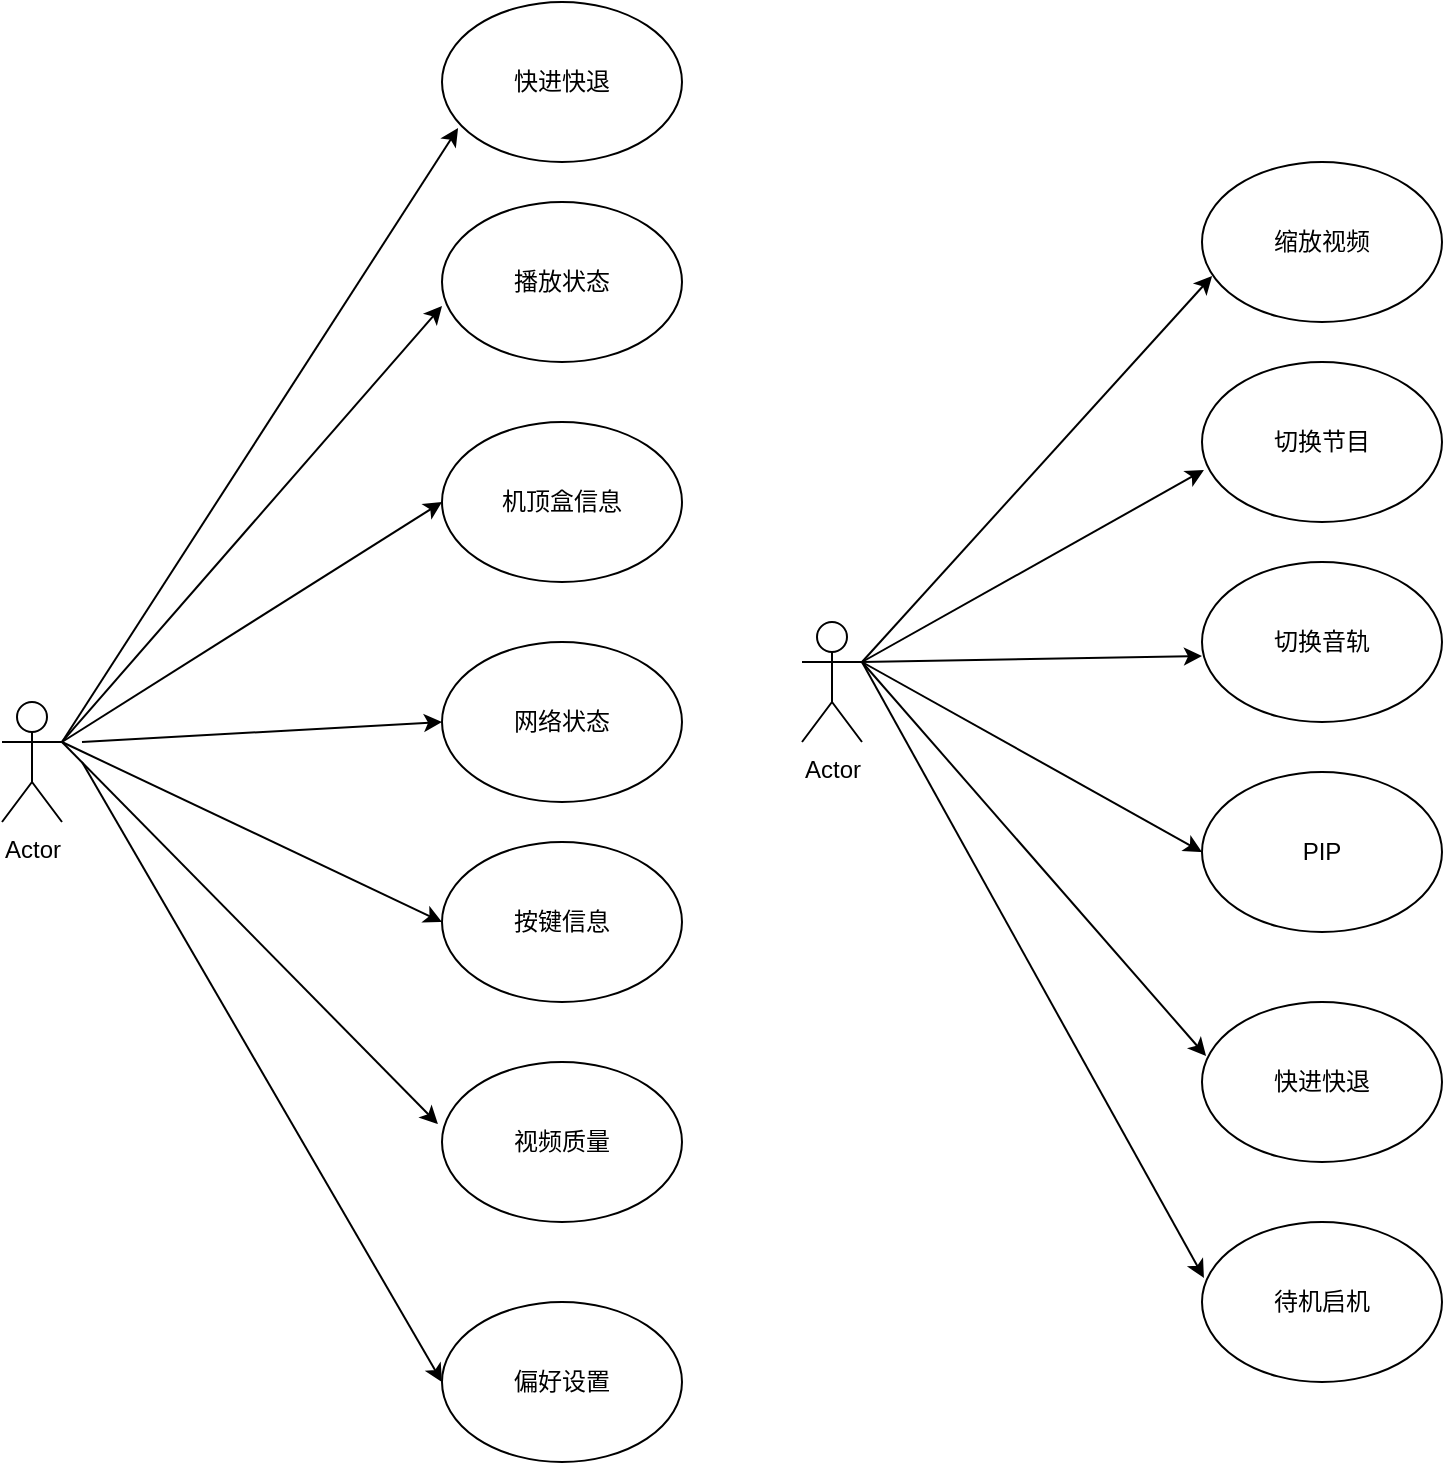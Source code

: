 <mxfile version="21.2.9" type="github">
  <diagram name="第 1 页" id="cgOLaM657gtA_eqEAZzA">
    <mxGraphModel dx="1372" dy="804" grid="1" gridSize="10" guides="1" tooltips="1" connect="1" arrows="1" fold="1" page="1" pageScale="1" pageWidth="827" pageHeight="1169" math="0" shadow="0">
      <root>
        <mxCell id="0" />
        <mxCell id="1" parent="0" />
        <mxCell id="IE5fgLE2qXQAOLNXjNGu-1" value="Actor" style="shape=umlActor;verticalLabelPosition=bottom;verticalAlign=top;html=1;outlineConnect=0;" parent="1" vertex="1">
          <mxGeometry x="70" y="470" width="30" height="60" as="geometry" />
        </mxCell>
        <mxCell id="IE5fgLE2qXQAOLNXjNGu-12" value="" style="endArrow=classic;html=1;rounded=0;entryX=0.067;entryY=0.788;entryDx=0;entryDy=0;entryPerimeter=0;" parent="1" target="GogaTxmdna7XznuxgcK2-1" edge="1">
          <mxGeometry width="50" height="50" relative="1" as="geometry">
            <mxPoint x="100" y="490" as="sourcePoint" />
            <mxPoint x="280" y="200" as="targetPoint" />
          </mxGeometry>
        </mxCell>
        <mxCell id="IE5fgLE2qXQAOLNXjNGu-13" value="" style="endArrow=classic;html=1;rounded=0;entryX=0;entryY=0.65;entryDx=0;entryDy=0;exitX=1;exitY=0.333;exitDx=0;exitDy=0;exitPerimeter=0;entryPerimeter=0;" parent="1" source="IE5fgLE2qXQAOLNXjNGu-1" target="GogaTxmdna7XznuxgcK2-2" edge="1">
          <mxGeometry width="50" height="50" relative="1" as="geometry">
            <mxPoint x="110" y="500" as="sourcePoint" />
            <mxPoint x="280" y="280" as="targetPoint" />
          </mxGeometry>
        </mxCell>
        <mxCell id="IE5fgLE2qXQAOLNXjNGu-14" value="" style="endArrow=classic;html=1;rounded=0;entryX=0;entryY=0.5;entryDx=0;entryDy=0;" parent="1" target="GogaTxmdna7XznuxgcK2-3" edge="1">
          <mxGeometry width="50" height="50" relative="1" as="geometry">
            <mxPoint x="100" y="490" as="sourcePoint" />
            <mxPoint x="280" y="360" as="targetPoint" />
          </mxGeometry>
        </mxCell>
        <mxCell id="IE5fgLE2qXQAOLNXjNGu-16" value="" style="endArrow=classic;html=1;rounded=0;entryX=0;entryY=0.5;entryDx=0;entryDy=0;" parent="1" target="GogaTxmdna7XznuxgcK2-4" edge="1">
          <mxGeometry width="50" height="50" relative="1" as="geometry">
            <mxPoint x="110" y="490" as="sourcePoint" />
            <mxPoint x="280" y="520" as="targetPoint" />
          </mxGeometry>
        </mxCell>
        <mxCell id="IE5fgLE2qXQAOLNXjNGu-17" value="" style="endArrow=classic;html=1;rounded=0;entryX=0;entryY=0.5;entryDx=0;entryDy=0;" parent="1" target="GogaTxmdna7XznuxgcK2-6" edge="1">
          <mxGeometry width="50" height="50" relative="1" as="geometry">
            <mxPoint x="100" y="490" as="sourcePoint" />
            <mxPoint x="280" y="600" as="targetPoint" />
          </mxGeometry>
        </mxCell>
        <mxCell id="IE5fgLE2qXQAOLNXjNGu-18" value="" style="endArrow=classic;html=1;rounded=0;entryX=-0.017;entryY=0.388;entryDx=0;entryDy=0;entryPerimeter=0;" parent="1" target="GogaTxmdna7XznuxgcK2-7" edge="1">
          <mxGeometry width="50" height="50" relative="1" as="geometry">
            <mxPoint x="100" y="490" as="sourcePoint" />
            <mxPoint x="280" y="680" as="targetPoint" />
          </mxGeometry>
        </mxCell>
        <mxCell id="IE5fgLE2qXQAOLNXjNGu-19" value="" style="endArrow=classic;html=1;rounded=0;entryX=0;entryY=0.5;entryDx=0;entryDy=0;" parent="1" target="GogaTxmdna7XznuxgcK2-8" edge="1">
          <mxGeometry width="50" height="50" relative="1" as="geometry">
            <mxPoint x="110" y="500" as="sourcePoint" />
            <mxPoint x="270" y="850" as="targetPoint" />
          </mxGeometry>
        </mxCell>
        <mxCell id="IE5fgLE2qXQAOLNXjNGu-20" value="Actor" style="shape=umlActor;verticalLabelPosition=bottom;verticalAlign=top;html=1;outlineConnect=0;" parent="1" vertex="1">
          <mxGeometry x="470" y="430" width="30" height="60" as="geometry" />
        </mxCell>
        <mxCell id="IE5fgLE2qXQAOLNXjNGu-29" value="" style="endArrow=classic;html=1;rounded=0;entryX=0.042;entryY=0.713;entryDx=0;entryDy=0;exitX=1;exitY=0.333;exitDx=0;exitDy=0;exitPerimeter=0;entryPerimeter=0;" parent="1" source="IE5fgLE2qXQAOLNXjNGu-20" target="GogaTxmdna7XznuxgcK2-9" edge="1">
          <mxGeometry width="50" height="50" relative="1" as="geometry">
            <mxPoint x="510" y="460" as="sourcePoint" />
            <mxPoint x="650" y="280" as="targetPoint" />
          </mxGeometry>
        </mxCell>
        <mxCell id="IE5fgLE2qXQAOLNXjNGu-30" value="" style="endArrow=classic;html=1;rounded=0;entryX=0.008;entryY=0.675;entryDx=0;entryDy=0;entryPerimeter=0;" parent="1" target="GogaTxmdna7XznuxgcK2-10" edge="1">
          <mxGeometry width="50" height="50" relative="1" as="geometry">
            <mxPoint x="500" y="450" as="sourcePoint" />
            <mxPoint x="650" y="370" as="targetPoint" />
          </mxGeometry>
        </mxCell>
        <mxCell id="IE5fgLE2qXQAOLNXjNGu-31" value="" style="endArrow=classic;html=1;rounded=0;entryX=0;entryY=0.588;entryDx=0;entryDy=0;entryPerimeter=0;" parent="1" target="GogaTxmdna7XznuxgcK2-11" edge="1">
          <mxGeometry width="50" height="50" relative="1" as="geometry">
            <mxPoint x="500" y="450" as="sourcePoint" />
            <mxPoint x="650" y="460" as="targetPoint" />
          </mxGeometry>
        </mxCell>
        <mxCell id="IE5fgLE2qXQAOLNXjNGu-32" value="" style="endArrow=classic;html=1;rounded=0;entryX=0;entryY=0.5;entryDx=0;entryDy=0;" parent="1" target="GogaTxmdna7XznuxgcK2-12" edge="1">
          <mxGeometry width="50" height="50" relative="1" as="geometry">
            <mxPoint x="500" y="450" as="sourcePoint" />
            <mxPoint x="650" y="555" as="targetPoint" />
          </mxGeometry>
        </mxCell>
        <mxCell id="IE5fgLE2qXQAOLNXjNGu-33" value="" style="endArrow=classic;html=1;rounded=0;entryX=0.017;entryY=0.338;entryDx=0;entryDy=0;entryPerimeter=0;" parent="1" target="GogaTxmdna7XznuxgcK2-13" edge="1">
          <mxGeometry width="50" height="50" relative="1" as="geometry">
            <mxPoint x="500" y="450" as="sourcePoint" />
            <mxPoint x="650" y="635" as="targetPoint" />
          </mxGeometry>
        </mxCell>
        <mxCell id="IE5fgLE2qXQAOLNXjNGu-34" value="" style="endArrow=classic;html=1;rounded=0;entryX=0.008;entryY=0.35;entryDx=0;entryDy=0;entryPerimeter=0;" parent="1" target="GogaTxmdna7XznuxgcK2-14" edge="1">
          <mxGeometry width="50" height="50" relative="1" as="geometry">
            <mxPoint x="500" y="450" as="sourcePoint" />
            <mxPoint x="650" y="750" as="targetPoint" />
          </mxGeometry>
        </mxCell>
        <mxCell id="GogaTxmdna7XznuxgcK2-1" value="快进快退" style="ellipse;whiteSpace=wrap;html=1;" vertex="1" parent="1">
          <mxGeometry x="290" y="120" width="120" height="80" as="geometry" />
        </mxCell>
        <mxCell id="GogaTxmdna7XznuxgcK2-2" value="播放状态" style="ellipse;whiteSpace=wrap;html=1;" vertex="1" parent="1">
          <mxGeometry x="290" y="220" width="120" height="80" as="geometry" />
        </mxCell>
        <mxCell id="GogaTxmdna7XznuxgcK2-3" value="机顶盒信息" style="ellipse;whiteSpace=wrap;html=1;" vertex="1" parent="1">
          <mxGeometry x="290" y="330" width="120" height="80" as="geometry" />
        </mxCell>
        <mxCell id="GogaTxmdna7XznuxgcK2-4" value="网络状态" style="ellipse;whiteSpace=wrap;html=1;" vertex="1" parent="1">
          <mxGeometry x="290" y="440" width="120" height="80" as="geometry" />
        </mxCell>
        <mxCell id="GogaTxmdna7XznuxgcK2-6" value="按键信息" style="ellipse;whiteSpace=wrap;html=1;" vertex="1" parent="1">
          <mxGeometry x="290" y="540" width="120" height="80" as="geometry" />
        </mxCell>
        <mxCell id="GogaTxmdna7XznuxgcK2-7" value="视频质量" style="ellipse;whiteSpace=wrap;html=1;" vertex="1" parent="1">
          <mxGeometry x="290" y="650" width="120" height="80" as="geometry" />
        </mxCell>
        <mxCell id="GogaTxmdna7XznuxgcK2-8" value="偏好设置" style="ellipse;whiteSpace=wrap;html=1;" vertex="1" parent="1">
          <mxGeometry x="290" y="770" width="120" height="80" as="geometry" />
        </mxCell>
        <mxCell id="GogaTxmdna7XznuxgcK2-9" value="缩放视频" style="ellipse;whiteSpace=wrap;html=1;" vertex="1" parent="1">
          <mxGeometry x="670" y="200" width="120" height="80" as="geometry" />
        </mxCell>
        <mxCell id="GogaTxmdna7XznuxgcK2-10" value="切换节目" style="ellipse;whiteSpace=wrap;html=1;" vertex="1" parent="1">
          <mxGeometry x="670" y="300" width="120" height="80" as="geometry" />
        </mxCell>
        <mxCell id="GogaTxmdna7XznuxgcK2-11" value="切换音轨" style="ellipse;whiteSpace=wrap;html=1;" vertex="1" parent="1">
          <mxGeometry x="670" y="400" width="120" height="80" as="geometry" />
        </mxCell>
        <mxCell id="GogaTxmdna7XznuxgcK2-12" value="PIP" style="ellipse;whiteSpace=wrap;html=1;" vertex="1" parent="1">
          <mxGeometry x="670" y="505" width="120" height="80" as="geometry" />
        </mxCell>
        <mxCell id="GogaTxmdna7XznuxgcK2-13" value="快进快退" style="ellipse;whiteSpace=wrap;html=1;" vertex="1" parent="1">
          <mxGeometry x="670" y="620" width="120" height="80" as="geometry" />
        </mxCell>
        <mxCell id="GogaTxmdna7XznuxgcK2-14" value="待机启机" style="ellipse;whiteSpace=wrap;html=1;" vertex="1" parent="1">
          <mxGeometry x="670" y="730" width="120" height="80" as="geometry" />
        </mxCell>
      </root>
    </mxGraphModel>
  </diagram>
</mxfile>
